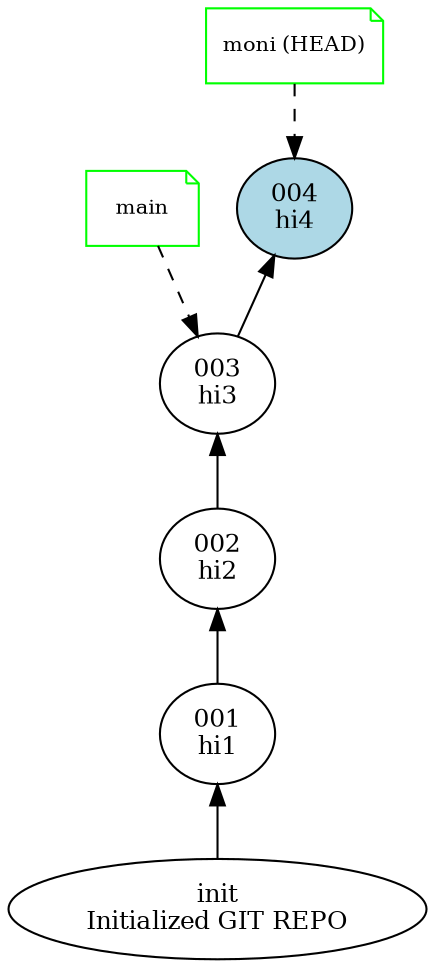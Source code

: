 digraph GitGraph {
  rankdir=TB;
  "004" [label="004\nhi4", shape=ellipse, fontsize=12, style=filled, fillcolor=lightblue];
  "002" [label="002\nhi2", shape=ellipse, fontsize=12];
  "003" [label="003\nhi3", shape=ellipse, fontsize=12];
  "001" [label="001\nhi1", shape=ellipse, fontsize=12];
  "init" [label="init\nInitialized GIT REPO", shape=ellipse, fontsize=12];
  "004" -> "003" [dir=back];
  "002" -> "001" [dir=back];
  "003" -> "002" [dir=back];
  "001" -> "init" [dir=back];
  "branch_moni" [label="moni (HEAD)", shape=note, fontsize=10, color=green];
  "branch_moni" -> "004" [style=dashed];
  "branch_main" [label="main", shape=note, fontsize=10, color=green];
  "branch_main" -> "003" [style=dashed];
}
